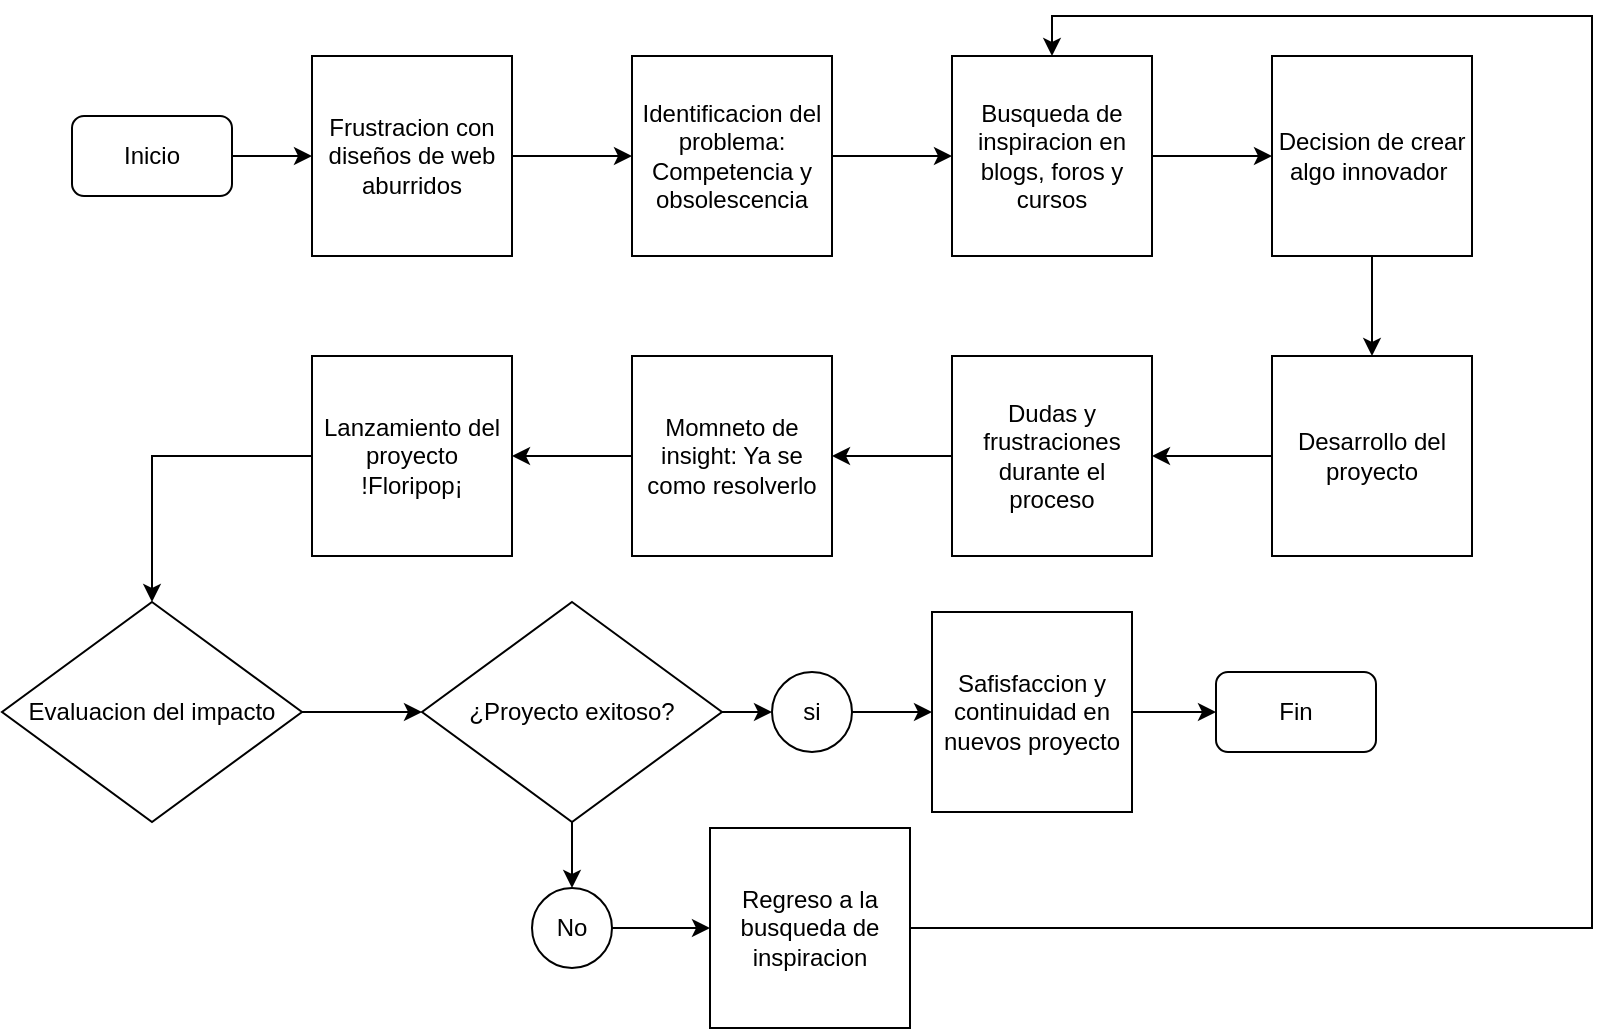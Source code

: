 <mxfile version="25.0.2">
  <diagram name="Página-1" id="DEydF-q-2slHXNPaMi90">
    <mxGraphModel dx="1232" dy="1187" grid="1" gridSize="10" guides="1" tooltips="1" connect="1" arrows="1" fold="1" page="1" pageScale="1" pageWidth="827" pageHeight="1169" math="0" shadow="0">
      <root>
        <mxCell id="0" />
        <mxCell id="1" parent="0" />
        <mxCell id="DlsxotrhSgf_DHkbfCzG-17" value="" style="edgeStyle=orthogonalEdgeStyle;rounded=0;orthogonalLoop=1;jettySize=auto;html=1;" edge="1" parent="1" source="DlsxotrhSgf_DHkbfCzG-1" target="DlsxotrhSgf_DHkbfCzG-2">
          <mxGeometry relative="1" as="geometry" />
        </mxCell>
        <mxCell id="DlsxotrhSgf_DHkbfCzG-1" value="Inicio" style="rounded=1;whiteSpace=wrap;html=1;" vertex="1" parent="1">
          <mxGeometry x="40" y="560" width="80" height="40" as="geometry" />
        </mxCell>
        <mxCell id="DlsxotrhSgf_DHkbfCzG-18" value="" style="edgeStyle=orthogonalEdgeStyle;rounded=0;orthogonalLoop=1;jettySize=auto;html=1;" edge="1" parent="1" source="DlsxotrhSgf_DHkbfCzG-2" target="DlsxotrhSgf_DHkbfCzG-3">
          <mxGeometry relative="1" as="geometry" />
        </mxCell>
        <mxCell id="DlsxotrhSgf_DHkbfCzG-2" value="Frustracion con diseños de web aburridos" style="whiteSpace=wrap;html=1;aspect=fixed;" vertex="1" parent="1">
          <mxGeometry x="160" y="530" width="100" height="100" as="geometry" />
        </mxCell>
        <mxCell id="DlsxotrhSgf_DHkbfCzG-19" value="" style="edgeStyle=orthogonalEdgeStyle;rounded=0;orthogonalLoop=1;jettySize=auto;html=1;" edge="1" parent="1" source="DlsxotrhSgf_DHkbfCzG-3" target="DlsxotrhSgf_DHkbfCzG-4">
          <mxGeometry relative="1" as="geometry" />
        </mxCell>
        <mxCell id="DlsxotrhSgf_DHkbfCzG-3" value="Identificacion del problema: Competencia y obsolescencia" style="whiteSpace=wrap;html=1;aspect=fixed;" vertex="1" parent="1">
          <mxGeometry x="320" y="530" width="100" height="100" as="geometry" />
        </mxCell>
        <mxCell id="DlsxotrhSgf_DHkbfCzG-20" value="" style="edgeStyle=orthogonalEdgeStyle;rounded=0;orthogonalLoop=1;jettySize=auto;html=1;" edge="1" parent="1" source="DlsxotrhSgf_DHkbfCzG-4" target="DlsxotrhSgf_DHkbfCzG-5">
          <mxGeometry relative="1" as="geometry" />
        </mxCell>
        <mxCell id="DlsxotrhSgf_DHkbfCzG-4" value="Busqueda de inspiracion en blogs, foros y cursos" style="whiteSpace=wrap;html=1;aspect=fixed;" vertex="1" parent="1">
          <mxGeometry x="480" y="530" width="100" height="100" as="geometry" />
        </mxCell>
        <mxCell id="DlsxotrhSgf_DHkbfCzG-21" value="" style="edgeStyle=orthogonalEdgeStyle;rounded=0;orthogonalLoop=1;jettySize=auto;html=1;" edge="1" parent="1" source="DlsxotrhSgf_DHkbfCzG-5" target="DlsxotrhSgf_DHkbfCzG-6">
          <mxGeometry relative="1" as="geometry" />
        </mxCell>
        <mxCell id="DlsxotrhSgf_DHkbfCzG-5" value="Decision de crear algo innovador&amp;nbsp;" style="whiteSpace=wrap;html=1;aspect=fixed;" vertex="1" parent="1">
          <mxGeometry x="640" y="530" width="100" height="100" as="geometry" />
        </mxCell>
        <mxCell id="DlsxotrhSgf_DHkbfCzG-22" value="" style="edgeStyle=orthogonalEdgeStyle;rounded=0;orthogonalLoop=1;jettySize=auto;html=1;" edge="1" parent="1" source="DlsxotrhSgf_DHkbfCzG-6" target="DlsxotrhSgf_DHkbfCzG-7">
          <mxGeometry relative="1" as="geometry" />
        </mxCell>
        <mxCell id="DlsxotrhSgf_DHkbfCzG-6" value="Desarrollo del proyecto" style="whiteSpace=wrap;html=1;aspect=fixed;" vertex="1" parent="1">
          <mxGeometry x="640" y="680" width="100" height="100" as="geometry" />
        </mxCell>
        <mxCell id="DlsxotrhSgf_DHkbfCzG-23" value="" style="edgeStyle=orthogonalEdgeStyle;rounded=0;orthogonalLoop=1;jettySize=auto;html=1;" edge="1" parent="1" source="DlsxotrhSgf_DHkbfCzG-7" target="DlsxotrhSgf_DHkbfCzG-8">
          <mxGeometry relative="1" as="geometry" />
        </mxCell>
        <mxCell id="DlsxotrhSgf_DHkbfCzG-7" value="Dudas y frustraciones durante el proceso" style="whiteSpace=wrap;html=1;aspect=fixed;" vertex="1" parent="1">
          <mxGeometry x="480" y="680" width="100" height="100" as="geometry" />
        </mxCell>
        <mxCell id="DlsxotrhSgf_DHkbfCzG-24" value="" style="edgeStyle=orthogonalEdgeStyle;rounded=0;orthogonalLoop=1;jettySize=auto;html=1;" edge="1" parent="1" source="DlsxotrhSgf_DHkbfCzG-8" target="DlsxotrhSgf_DHkbfCzG-9">
          <mxGeometry relative="1" as="geometry" />
        </mxCell>
        <mxCell id="DlsxotrhSgf_DHkbfCzG-8" value="Momneto de insight: Ya se como resolverlo" style="whiteSpace=wrap;html=1;aspect=fixed;" vertex="1" parent="1">
          <mxGeometry x="320" y="680" width="100" height="100" as="geometry" />
        </mxCell>
        <mxCell id="DlsxotrhSgf_DHkbfCzG-25" value="" style="edgeStyle=orthogonalEdgeStyle;rounded=0;orthogonalLoop=1;jettySize=auto;html=1;" edge="1" parent="1" source="DlsxotrhSgf_DHkbfCzG-9" target="DlsxotrhSgf_DHkbfCzG-10">
          <mxGeometry relative="1" as="geometry" />
        </mxCell>
        <mxCell id="DlsxotrhSgf_DHkbfCzG-9" value="Lanzamiento del proyecto !Floripop¡" style="whiteSpace=wrap;html=1;aspect=fixed;" vertex="1" parent="1">
          <mxGeometry x="160" y="680" width="100" height="100" as="geometry" />
        </mxCell>
        <mxCell id="DlsxotrhSgf_DHkbfCzG-26" value="" style="edgeStyle=orthogonalEdgeStyle;rounded=0;orthogonalLoop=1;jettySize=auto;html=1;" edge="1" parent="1" source="DlsxotrhSgf_DHkbfCzG-10" target="DlsxotrhSgf_DHkbfCzG-11">
          <mxGeometry relative="1" as="geometry" />
        </mxCell>
        <mxCell id="DlsxotrhSgf_DHkbfCzG-10" value="Evaluacion del impacto" style="rhombus;whiteSpace=wrap;html=1;" vertex="1" parent="1">
          <mxGeometry x="5" y="803" width="150" height="110" as="geometry" />
        </mxCell>
        <mxCell id="DlsxotrhSgf_DHkbfCzG-27" value="" style="edgeStyle=orthogonalEdgeStyle;rounded=0;orthogonalLoop=1;jettySize=auto;html=1;" edge="1" parent="1" source="DlsxotrhSgf_DHkbfCzG-11" target="DlsxotrhSgf_DHkbfCzG-14">
          <mxGeometry relative="1" as="geometry" />
        </mxCell>
        <mxCell id="DlsxotrhSgf_DHkbfCzG-30" value="" style="edgeStyle=orthogonalEdgeStyle;rounded=0;orthogonalLoop=1;jettySize=auto;html=1;" edge="1" parent="1" source="DlsxotrhSgf_DHkbfCzG-11" target="DlsxotrhSgf_DHkbfCzG-15">
          <mxGeometry relative="1" as="geometry" />
        </mxCell>
        <mxCell id="DlsxotrhSgf_DHkbfCzG-11" value="¿Proyecto exitoso?" style="rhombus;whiteSpace=wrap;html=1;" vertex="1" parent="1">
          <mxGeometry x="215" y="803" width="150" height="110" as="geometry" />
        </mxCell>
        <mxCell id="DlsxotrhSgf_DHkbfCzG-32" value="" style="edgeStyle=orthogonalEdgeStyle;rounded=0;orthogonalLoop=1;jettySize=auto;html=1;" edge="1" parent="1" source="DlsxotrhSgf_DHkbfCzG-12" target="DlsxotrhSgf_DHkbfCzG-16">
          <mxGeometry relative="1" as="geometry" />
        </mxCell>
        <mxCell id="DlsxotrhSgf_DHkbfCzG-12" value="Safisfaccion y continuidad en nuevos proyecto" style="whiteSpace=wrap;html=1;aspect=fixed;" vertex="1" parent="1">
          <mxGeometry x="470" y="808" width="100" height="100" as="geometry" />
        </mxCell>
        <mxCell id="DlsxotrhSgf_DHkbfCzG-13" value="Regreso a la busqueda de inspiracion" style="whiteSpace=wrap;html=1;aspect=fixed;" vertex="1" parent="1">
          <mxGeometry x="359" y="916" width="100" height="100" as="geometry" />
        </mxCell>
        <mxCell id="DlsxotrhSgf_DHkbfCzG-29" value="" style="edgeStyle=orthogonalEdgeStyle;rounded=0;orthogonalLoop=1;jettySize=auto;html=1;" edge="1" parent="1" source="DlsxotrhSgf_DHkbfCzG-14" target="DlsxotrhSgf_DHkbfCzG-12">
          <mxGeometry relative="1" as="geometry" />
        </mxCell>
        <mxCell id="DlsxotrhSgf_DHkbfCzG-14" value="si" style="ellipse;whiteSpace=wrap;html=1;aspect=fixed;" vertex="1" parent="1">
          <mxGeometry x="390" y="838" width="40" height="40" as="geometry" />
        </mxCell>
        <mxCell id="DlsxotrhSgf_DHkbfCzG-31" value="" style="edgeStyle=orthogonalEdgeStyle;rounded=0;orthogonalLoop=1;jettySize=auto;html=1;" edge="1" parent="1" source="DlsxotrhSgf_DHkbfCzG-15" target="DlsxotrhSgf_DHkbfCzG-13">
          <mxGeometry relative="1" as="geometry" />
        </mxCell>
        <mxCell id="DlsxotrhSgf_DHkbfCzG-15" value="No" style="ellipse;whiteSpace=wrap;html=1;aspect=fixed;" vertex="1" parent="1">
          <mxGeometry x="270" y="946" width="40" height="40" as="geometry" />
        </mxCell>
        <mxCell id="DlsxotrhSgf_DHkbfCzG-16" value="Fin" style="rounded=1;whiteSpace=wrap;html=1;" vertex="1" parent="1">
          <mxGeometry x="612" y="838" width="80" height="40" as="geometry" />
        </mxCell>
        <mxCell id="DlsxotrhSgf_DHkbfCzG-33" value="" style="edgeStyle=orthogonalEdgeStyle;rounded=0;orthogonalLoop=1;jettySize=auto;html=1;exitX=1;exitY=0.5;exitDx=0;exitDy=0;entryX=0.5;entryY=0;entryDx=0;entryDy=0;" edge="1" parent="1" source="DlsxotrhSgf_DHkbfCzG-13" target="DlsxotrhSgf_DHkbfCzG-4">
          <mxGeometry relative="1" as="geometry">
            <mxPoint x="165" y="914" as="sourcePoint" />
            <mxPoint x="225" y="914" as="targetPoint" />
            <Array as="points">
              <mxPoint x="800" y="966" />
              <mxPoint x="800" y="510" />
              <mxPoint x="530" y="510" />
            </Array>
          </mxGeometry>
        </mxCell>
      </root>
    </mxGraphModel>
  </diagram>
</mxfile>
